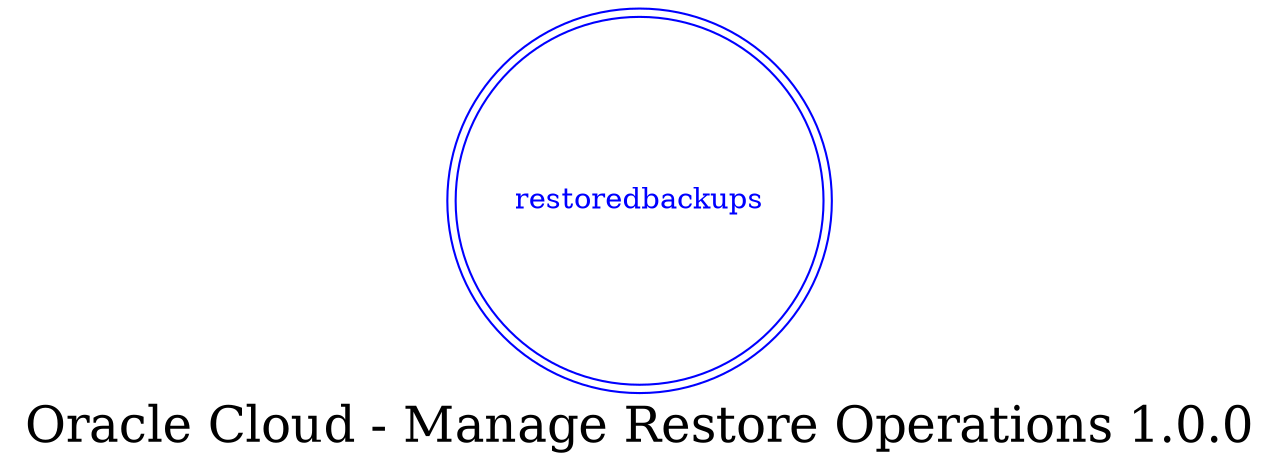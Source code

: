 digraph LexiconGraph {
graph[label="Oracle Cloud - Manage Restore Operations 1.0.0", fontsize=24]
splines=true
"restoredbackups" [color=blue, fontcolor=blue, shape=doublecircle]
}
